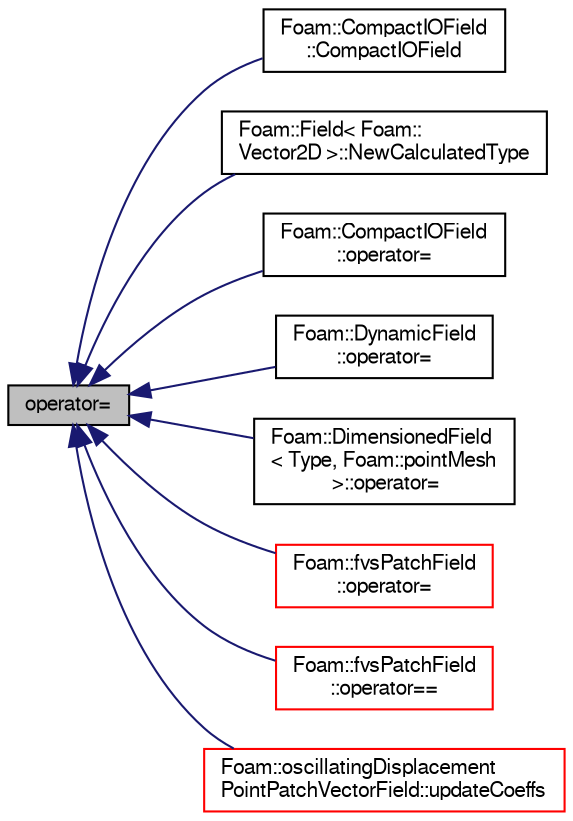 digraph "operator="
{
  bgcolor="transparent";
  edge [fontname="FreeSans",fontsize="10",labelfontname="FreeSans",labelfontsize="10"];
  node [fontname="FreeSans",fontsize="10",shape=record];
  rankdir="LR";
  Node6477 [label="operator=",height=0.2,width=0.4,color="black", fillcolor="grey75", style="filled", fontcolor="black"];
  Node6477 -> Node6478 [dir="back",color="midnightblue",fontsize="10",style="solid",fontname="FreeSans"];
  Node6478 [label="Foam::CompactIOField\l::CompactIOField",height=0.2,width=0.4,color="black",URL="$a26150.html#a0bf304c214c143d9a9b34b88dcf34a35",tooltip="Construct from IOobject and a Field. "];
  Node6477 -> Node6479 [dir="back",color="midnightblue",fontsize="10",style="solid",fontname="FreeSans"];
  Node6479 [label="Foam::Field\< Foam::\lVector2D \>::NewCalculatedType",height=0.2,width=0.4,color="black",URL="$a26466.html#ae6bdf47436f49314cb0fc784144bf18f",tooltip="Return a pointer to a new calculatedFvPatchFieldField created on. "];
  Node6477 -> Node6480 [dir="back",color="midnightblue",fontsize="10",style="solid",fontname="FreeSans"];
  Node6480 [label="Foam::CompactIOField\l::operator=",height=0.2,width=0.4,color="black",URL="$a26150.html#ada06de73771cf9b8a574ef50b36e2a93"];
  Node6477 -> Node6481 [dir="back",color="midnightblue",fontsize="10",style="solid",fontname="FreeSans"];
  Node6481 [label="Foam::DynamicField\l::operator=",height=0.2,width=0.4,color="black",URL="$a26458.html#a51a441611fc7ef78e32e3babd42d022a",tooltip="Assignment from DynamicField. "];
  Node6477 -> Node6482 [dir="back",color="midnightblue",fontsize="10",style="solid",fontname="FreeSans"];
  Node6482 [label="Foam::DimensionedField\l\< Type, Foam::pointMesh\l \>::operator=",height=0.2,width=0.4,color="black",URL="$a26390.html#a5fa49d0ff7bda0b6d1d814bd1e948800"];
  Node6477 -> Node6483 [dir="back",color="midnightblue",fontsize="10",style="solid",fontname="FreeSans"];
  Node6483 [label="Foam::fvsPatchField\l::operator=",height=0.2,width=0.4,color="red",URL="$a22426.html#a6a896c9a07142ef7985d976d61181176"];
  Node6477 -> Node8516 [dir="back",color="midnightblue",fontsize="10",style="solid",fontname="FreeSans"];
  Node8516 [label="Foam::fvsPatchField\l::operator==",height=0.2,width=0.4,color="red",URL="$a22426.html#a45f612e32be0f7ab4272d5e192dc9154"];
  Node6477 -> Node8517 [dir="back",color="midnightblue",fontsize="10",style="solid",fontname="FreeSans"];
  Node8517 [label="Foam::oscillatingDisplacement\lPointPatchVectorField::updateCoeffs",height=0.2,width=0.4,color="red",URL="$a23402.html#a7e24eafac629d3733181cd942d4c902f",tooltip="Update the coefficients associated with the patch field. "];
}
